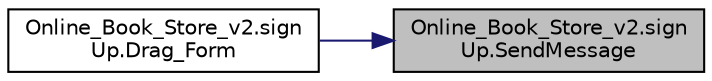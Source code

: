 digraph "Online_Book_Store_v2.signUp.SendMessage"
{
 // LATEX_PDF_SIZE
  edge [fontname="Helvetica",fontsize="10",labelfontname="Helvetica",labelfontsize="10"];
  node [fontname="Helvetica",fontsize="10",shape=record];
  rankdir="RL";
  Node1 [label="Online_Book_Store_v2.sign\lUp.SendMessage",height=0.2,width=0.4,color="black", fillcolor="grey75", style="filled", fontcolor="black",tooltip=" "];
  Node1 -> Node2 [dir="back",color="midnightblue",fontsize="10",style="solid",fontname="Helvetica"];
  Node2 [label="Online_Book_Store_v2.sign\lUp.Drag_Form",height=0.2,width=0.4,color="black", fillcolor="white", style="filled",URL="$class_online___book___store__v2_1_1sign_up.html#a9523e0c31659d8ee98740cbaecd44c28",tooltip="Function that moves to form"];
}
